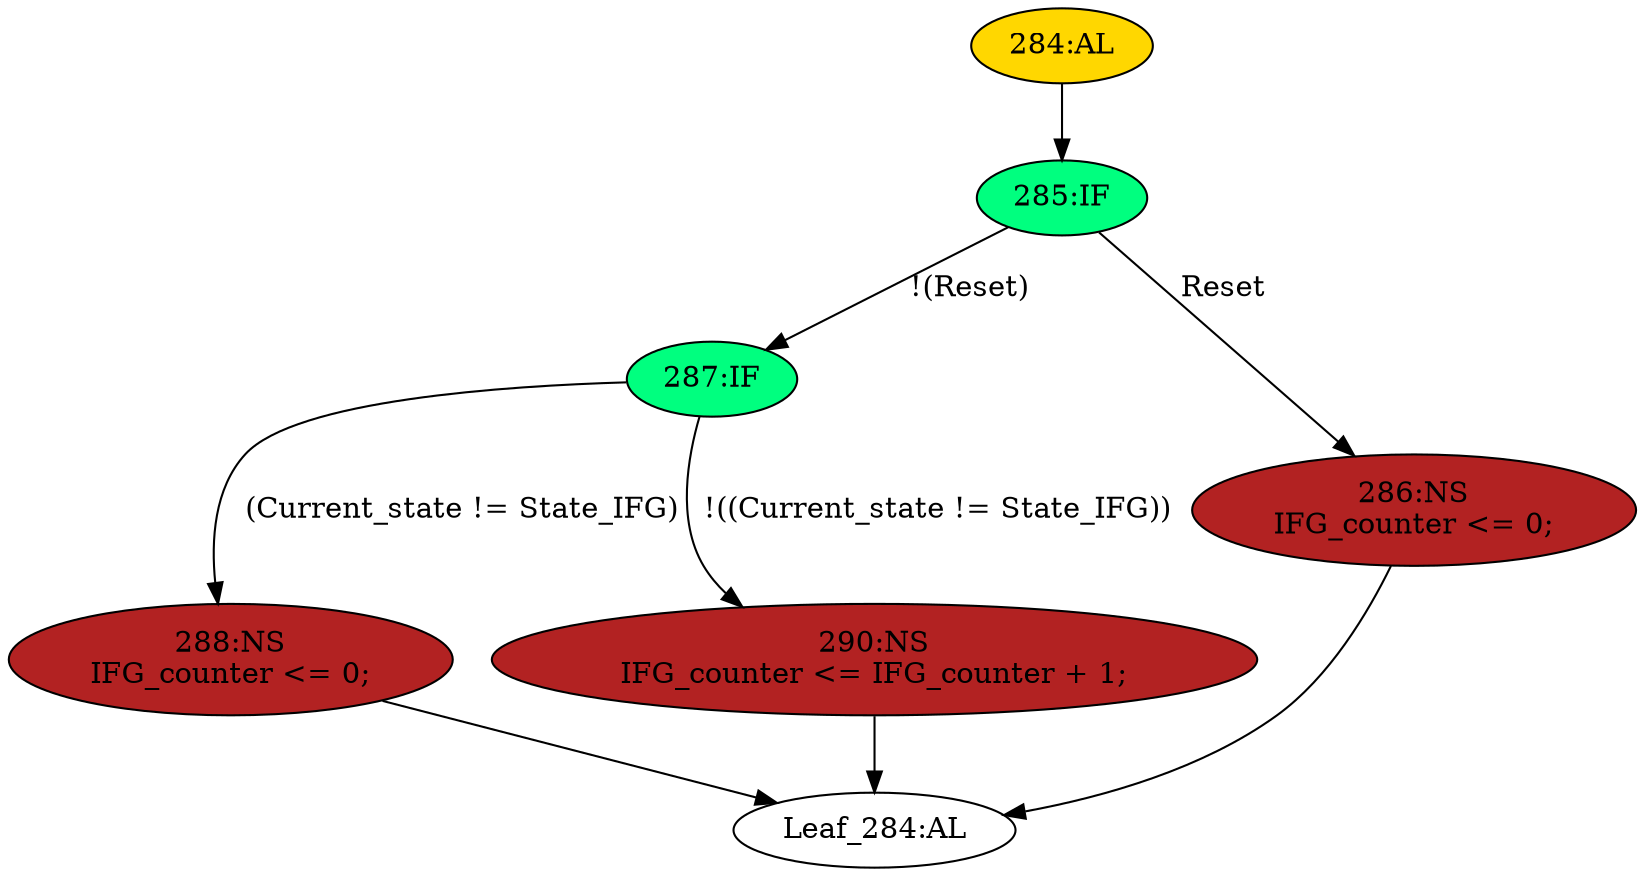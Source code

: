 strict digraph "" {
	node [label="\N"];
	"284:AL"	 [ast="<pyverilog.vparser.ast.Always object at 0x7fbb47408cd0>",
		clk_sens=True,
		fillcolor=gold,
		label="284:AL",
		sens="['Reset', 'Clk']",
		statements="[]",
		style=filled,
		typ=Always,
		use_var="['Reset', 'IFG_counter', 'Current_state', 'State_IFG']"];
	"285:IF"	 [ast="<pyverilog.vparser.ast.IfStatement object at 0x7fbb4740e110>",
		fillcolor=springgreen,
		label="285:IF",
		statements="[]",
		style=filled,
		typ=IfStatement];
	"284:AL" -> "285:IF"	 [cond="[]",
		lineno=None];
	"287:IF"	 [ast="<pyverilog.vparser.ast.IfStatement object at 0x7fbb4740e190>",
		fillcolor=springgreen,
		label="287:IF",
		statements="[]",
		style=filled,
		typ=IfStatement];
	"288:NS"	 [ast="<pyverilog.vparser.ast.NonblockingSubstitution object at 0x7fbb4740e410>",
		fillcolor=firebrick,
		label="288:NS
IFG_counter <= 0;",
		statements="[<pyverilog.vparser.ast.NonblockingSubstitution object at 0x7fbb4740e410>]",
		style=filled,
		typ=NonblockingSubstitution];
	"287:IF" -> "288:NS"	 [cond="['Current_state', 'State_IFG']",
		label="(Current_state != State_IFG)",
		lineno=287];
	"290:NS"	 [ast="<pyverilog.vparser.ast.NonblockingSubstitution object at 0x7fbb4740e1d0>",
		fillcolor=firebrick,
		label="290:NS
IFG_counter <= IFG_counter + 1;",
		statements="[<pyverilog.vparser.ast.NonblockingSubstitution object at 0x7fbb4740e1d0>]",
		style=filled,
		typ=NonblockingSubstitution];
	"287:IF" -> "290:NS"	 [cond="['Current_state', 'State_IFG']",
		label="!((Current_state != State_IFG))",
		lineno=287];
	"Leaf_284:AL"	 [def_var="['IFG_counter']",
		label="Leaf_284:AL"];
	"288:NS" -> "Leaf_284:AL"	 [cond="[]",
		lineno=None];
	"290:NS" -> "Leaf_284:AL"	 [cond="[]",
		lineno=None];
	"285:IF" -> "287:IF"	 [cond="['Reset']",
		label="!(Reset)",
		lineno=285];
	"286:NS"	 [ast="<pyverilog.vparser.ast.NonblockingSubstitution object at 0x7fbb4740e610>",
		fillcolor=firebrick,
		label="286:NS
IFG_counter <= 0;",
		statements="[<pyverilog.vparser.ast.NonblockingSubstitution object at 0x7fbb4740e610>]",
		style=filled,
		typ=NonblockingSubstitution];
	"285:IF" -> "286:NS"	 [cond="['Reset']",
		label=Reset,
		lineno=285];
	"286:NS" -> "Leaf_284:AL"	 [cond="[]",
		lineno=None];
}
